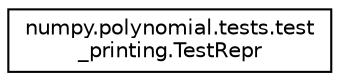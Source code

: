 digraph "Graphical Class Hierarchy"
{
 // LATEX_PDF_SIZE
  edge [fontname="Helvetica",fontsize="10",labelfontname="Helvetica",labelfontsize="10"];
  node [fontname="Helvetica",fontsize="10",shape=record];
  rankdir="LR";
  Node0 [label="numpy.polynomial.tests.test\l_printing.TestRepr",height=0.2,width=0.4,color="black", fillcolor="white", style="filled",URL="$classnumpy_1_1polynomial_1_1tests_1_1test__printing_1_1TestRepr.html",tooltip=" "];
}
